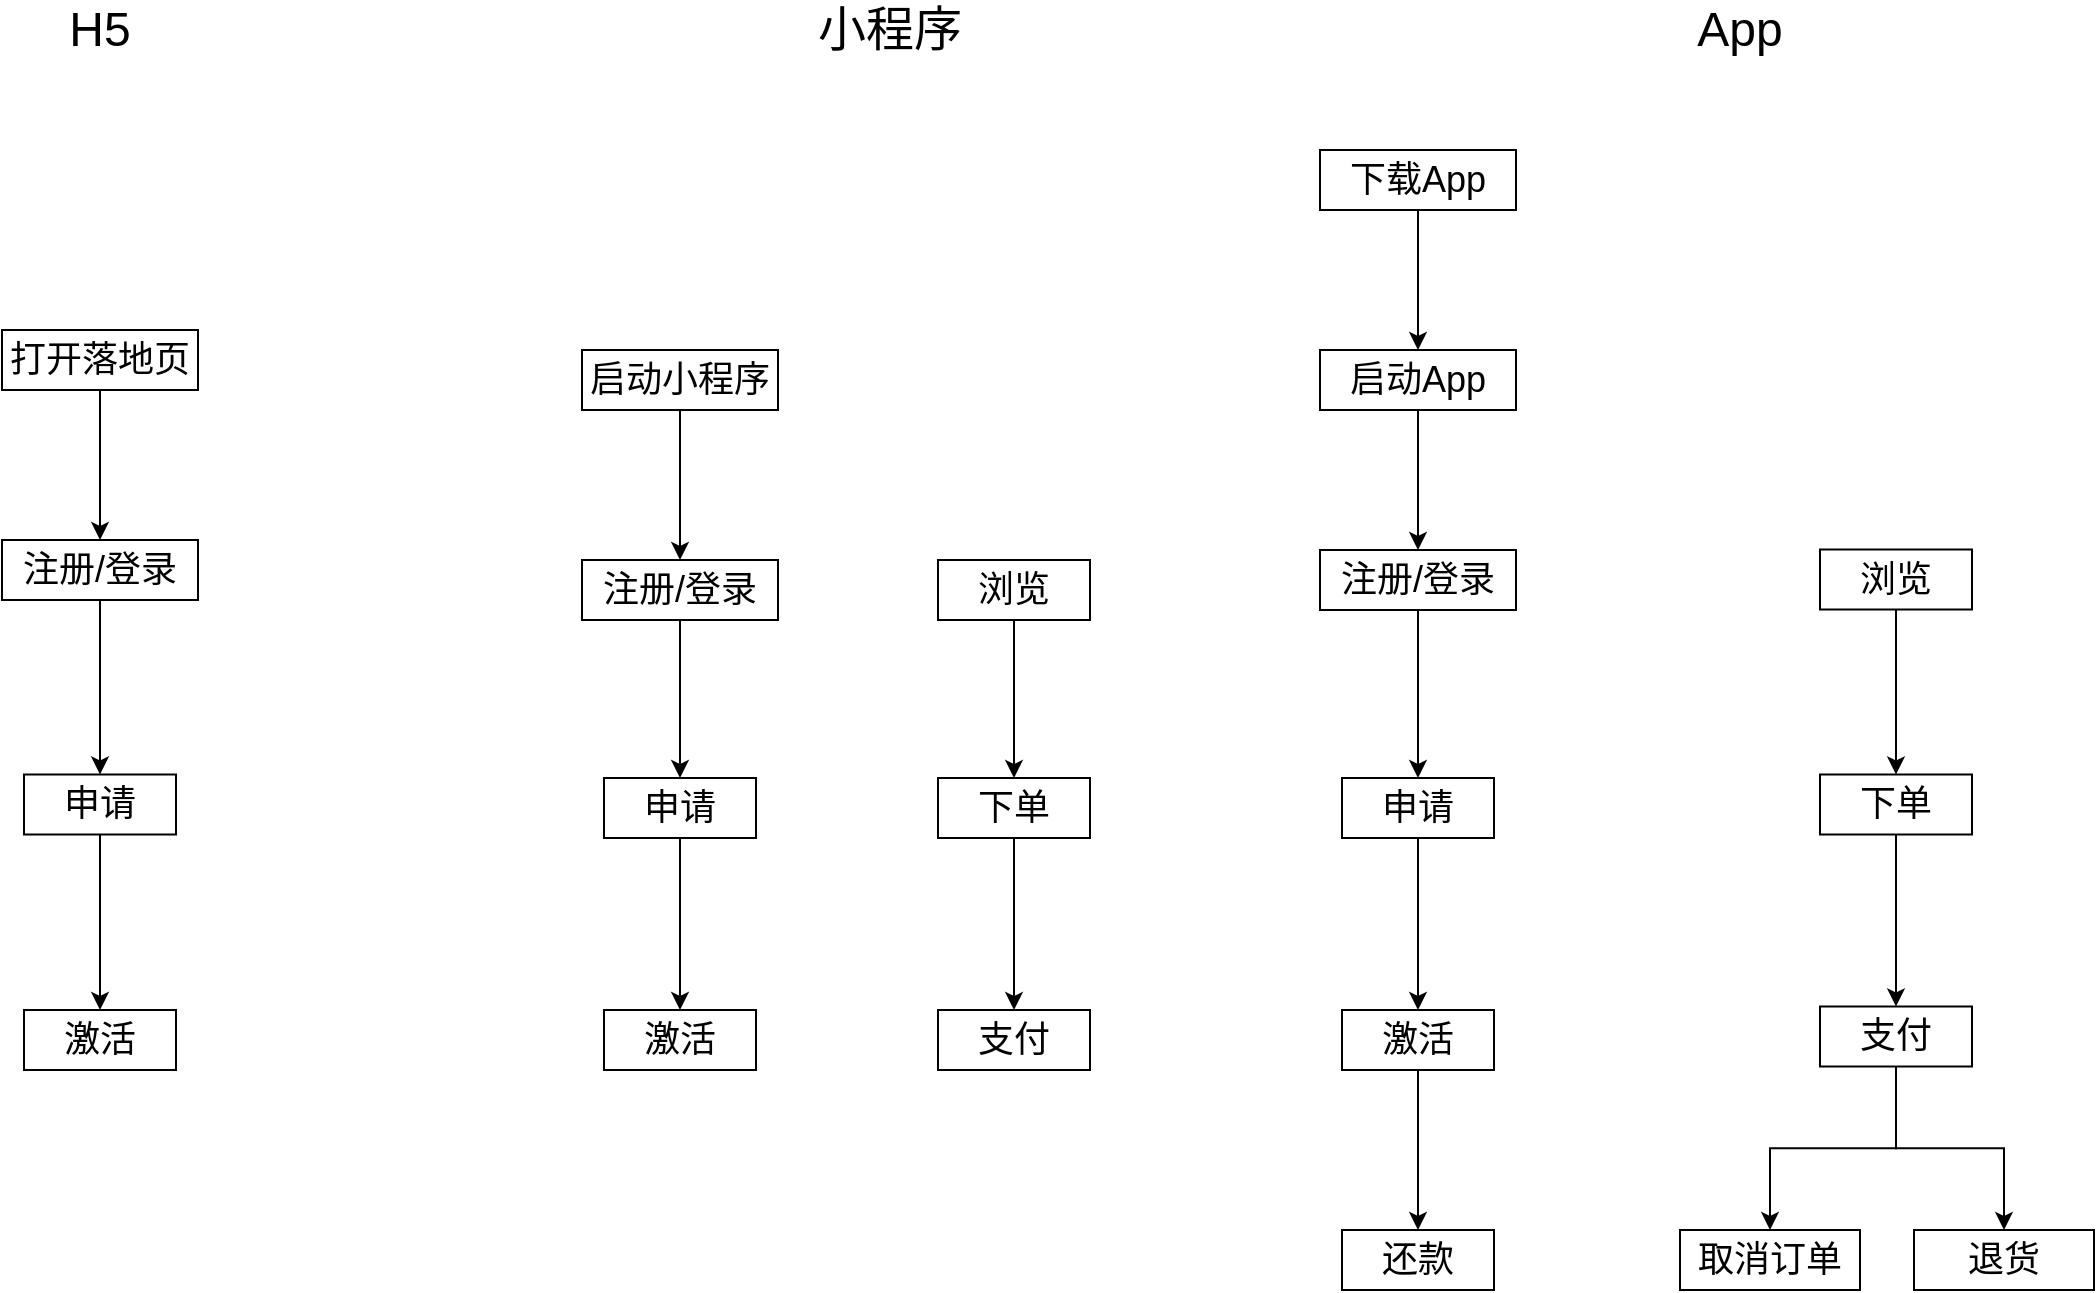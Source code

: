 <mxfile version="14.7.6" type="github">
  <diagram id="V0y6-ZIerVBITiBBVvoy" name="第 1 页">
    <mxGraphModel dx="1547" dy="944" grid="1" gridSize="10" guides="1" tooltips="1" connect="1" arrows="1" fold="1" page="1" pageScale="1" pageWidth="1169" pageHeight="827" math="0" shadow="0">
      <root>
        <mxCell id="0" />
        <mxCell id="1" parent="0" />
        <mxCell id="1jX2YD6o8cLYHH1xQEam-34" style="edgeStyle=orthogonalEdgeStyle;rounded=0;orthogonalLoop=1;jettySize=auto;html=1;entryX=0.5;entryY=0;entryDx=0;entryDy=0;" edge="1" parent="1" source="1jX2YD6o8cLYHH1xQEam-1" target="1jX2YD6o8cLYHH1xQEam-9">
          <mxGeometry relative="1" as="geometry" />
        </mxCell>
        <mxCell id="1jX2YD6o8cLYHH1xQEam-1" value="&lt;font style=&quot;font-size: 18px&quot;&gt;注册/登录&lt;/font&gt;" style="rounded=0;whiteSpace=wrap;html=1;" vertex="1" parent="1">
          <mxGeometry x="61" y="355" width="98" height="30" as="geometry" />
        </mxCell>
        <mxCell id="1jX2YD6o8cLYHH1xQEam-6" value="&lt;font style=&quot;font-size: 24px&quot;&gt;H5&lt;/font&gt;" style="text;html=1;strokeColor=none;fillColor=none;align=center;verticalAlign=middle;whiteSpace=wrap;rounded=0;direction=west;" vertex="1" parent="1">
          <mxGeometry x="90" y="90" width="40" height="20" as="geometry" />
        </mxCell>
        <mxCell id="1jX2YD6o8cLYHH1xQEam-7" value="&lt;span style=&quot;font-size: 24px&quot;&gt;小程序&lt;/span&gt;" style="text;html=1;strokeColor=none;fillColor=none;align=center;verticalAlign=middle;whiteSpace=wrap;rounded=0;direction=west;" vertex="1" parent="1">
          <mxGeometry x="460" y="90" width="90" height="20" as="geometry" />
        </mxCell>
        <mxCell id="1jX2YD6o8cLYHH1xQEam-8" value="&lt;font style=&quot;font-size: 24px&quot;&gt;App&lt;/font&gt;" style="text;html=1;strokeColor=none;fillColor=none;align=center;verticalAlign=middle;whiteSpace=wrap;rounded=0;direction=west;" vertex="1" parent="1">
          <mxGeometry x="910" y="90" width="40" height="20" as="geometry" />
        </mxCell>
        <mxCell id="1jX2YD6o8cLYHH1xQEam-35" style="edgeStyle=orthogonalEdgeStyle;rounded=0;orthogonalLoop=1;jettySize=auto;html=1;entryX=0.5;entryY=0;entryDx=0;entryDy=0;" edge="1" parent="1" source="1jX2YD6o8cLYHH1xQEam-9" target="1jX2YD6o8cLYHH1xQEam-10">
          <mxGeometry relative="1" as="geometry" />
        </mxCell>
        <mxCell id="1jX2YD6o8cLYHH1xQEam-9" value="&lt;font style=&quot;font-size: 18px&quot;&gt;申请&lt;/font&gt;" style="rounded=0;whiteSpace=wrap;html=1;" vertex="1" parent="1">
          <mxGeometry x="72" y="472.25" width="76" height="30" as="geometry" />
        </mxCell>
        <mxCell id="1jX2YD6o8cLYHH1xQEam-10" value="&lt;font style=&quot;font-size: 18px&quot;&gt;激活&lt;/font&gt;" style="rounded=0;whiteSpace=wrap;html=1;" vertex="1" parent="1">
          <mxGeometry x="72" y="590" width="76" height="30" as="geometry" />
        </mxCell>
        <mxCell id="1jX2YD6o8cLYHH1xQEam-37" style="edgeStyle=orthogonalEdgeStyle;rounded=0;orthogonalLoop=1;jettySize=auto;html=1;exitX=0.5;exitY=1;exitDx=0;exitDy=0;entryX=0.5;entryY=0;entryDx=0;entryDy=0;" edge="1" parent="1" source="1jX2YD6o8cLYHH1xQEam-12" target="1jX2YD6o8cLYHH1xQEam-13">
          <mxGeometry relative="1" as="geometry" />
        </mxCell>
        <mxCell id="1jX2YD6o8cLYHH1xQEam-12" value="&lt;font style=&quot;font-size: 18px&quot;&gt;注册/登录&lt;/font&gt;" style="rounded=0;whiteSpace=wrap;html=1;" vertex="1" parent="1">
          <mxGeometry x="351" y="365" width="98" height="30" as="geometry" />
        </mxCell>
        <mxCell id="1jX2YD6o8cLYHH1xQEam-38" style="edgeStyle=orthogonalEdgeStyle;rounded=0;orthogonalLoop=1;jettySize=auto;html=1;entryX=0.5;entryY=0;entryDx=0;entryDy=0;" edge="1" parent="1" source="1jX2YD6o8cLYHH1xQEam-13" target="1jX2YD6o8cLYHH1xQEam-14">
          <mxGeometry relative="1" as="geometry" />
        </mxCell>
        <mxCell id="1jX2YD6o8cLYHH1xQEam-13" value="&lt;font style=&quot;font-size: 18px&quot;&gt;申请&lt;/font&gt;" style="rounded=0;whiteSpace=wrap;html=1;" vertex="1" parent="1">
          <mxGeometry x="362" y="474" width="76" height="30" as="geometry" />
        </mxCell>
        <mxCell id="1jX2YD6o8cLYHH1xQEam-14" value="&lt;font style=&quot;font-size: 18px&quot;&gt;激活&lt;/font&gt;" style="rounded=0;whiteSpace=wrap;html=1;" vertex="1" parent="1">
          <mxGeometry x="362" y="590" width="76" height="30" as="geometry" />
        </mxCell>
        <mxCell id="1jX2YD6o8cLYHH1xQEam-39" style="edgeStyle=orthogonalEdgeStyle;rounded=0;orthogonalLoop=1;jettySize=auto;html=1;entryX=0.5;entryY=0;entryDx=0;entryDy=0;" edge="1" parent="1" source="1jX2YD6o8cLYHH1xQEam-15" target="1jX2YD6o8cLYHH1xQEam-16">
          <mxGeometry relative="1" as="geometry" />
        </mxCell>
        <mxCell id="1jX2YD6o8cLYHH1xQEam-15" value="&lt;font style=&quot;font-size: 18px&quot;&gt;浏览&lt;br&gt;&lt;/font&gt;" style="rounded=0;whiteSpace=wrap;html=1;" vertex="1" parent="1">
          <mxGeometry x="529" y="365" width="76" height="30" as="geometry" />
        </mxCell>
        <mxCell id="1jX2YD6o8cLYHH1xQEam-40" style="edgeStyle=orthogonalEdgeStyle;rounded=0;orthogonalLoop=1;jettySize=auto;html=1;" edge="1" parent="1" source="1jX2YD6o8cLYHH1xQEam-16" target="1jX2YD6o8cLYHH1xQEam-17">
          <mxGeometry relative="1" as="geometry" />
        </mxCell>
        <mxCell id="1jX2YD6o8cLYHH1xQEam-16" value="&lt;font style=&quot;font-size: 18px&quot;&gt;下单&lt;br&gt;&lt;/font&gt;" style="rounded=0;whiteSpace=wrap;html=1;" vertex="1" parent="1">
          <mxGeometry x="529" y="474" width="76" height="30" as="geometry" />
        </mxCell>
        <mxCell id="1jX2YD6o8cLYHH1xQEam-17" value="&lt;font style=&quot;font-size: 18px&quot;&gt;支付&lt;br&gt;&lt;/font&gt;" style="rounded=0;whiteSpace=wrap;html=1;" vertex="1" parent="1">
          <mxGeometry x="529" y="590" width="76" height="30" as="geometry" />
        </mxCell>
        <mxCell id="1jX2YD6o8cLYHH1xQEam-45" style="edgeStyle=orthogonalEdgeStyle;rounded=0;orthogonalLoop=1;jettySize=auto;html=1;" edge="1" parent="1" source="1jX2YD6o8cLYHH1xQEam-19" target="1jX2YD6o8cLYHH1xQEam-22">
          <mxGeometry relative="1" as="geometry" />
        </mxCell>
        <mxCell id="1jX2YD6o8cLYHH1xQEam-19" value="&lt;font style=&quot;font-size: 18px&quot;&gt;激活&lt;/font&gt;" style="rounded=0;whiteSpace=wrap;html=1;" vertex="1" parent="1">
          <mxGeometry x="731" y="590" width="76" height="30" as="geometry" />
        </mxCell>
        <mxCell id="1jX2YD6o8cLYHH1xQEam-43" style="edgeStyle=orthogonalEdgeStyle;rounded=0;orthogonalLoop=1;jettySize=auto;html=1;entryX=0.5;entryY=0;entryDx=0;entryDy=0;" edge="1" parent="1" source="1jX2YD6o8cLYHH1xQEam-20" target="1jX2YD6o8cLYHH1xQEam-21">
          <mxGeometry relative="1" as="geometry" />
        </mxCell>
        <mxCell id="1jX2YD6o8cLYHH1xQEam-20" value="&lt;font style=&quot;font-size: 18px&quot;&gt;注册/登录&lt;/font&gt;" style="rounded=0;whiteSpace=wrap;html=1;" vertex="1" parent="1">
          <mxGeometry x="720" y="360" width="98" height="30" as="geometry" />
        </mxCell>
        <mxCell id="1jX2YD6o8cLYHH1xQEam-44" style="edgeStyle=orthogonalEdgeStyle;rounded=0;orthogonalLoop=1;jettySize=auto;html=1;" edge="1" parent="1" source="1jX2YD6o8cLYHH1xQEam-21" target="1jX2YD6o8cLYHH1xQEam-19">
          <mxGeometry relative="1" as="geometry" />
        </mxCell>
        <mxCell id="1jX2YD6o8cLYHH1xQEam-21" value="&lt;font style=&quot;font-size: 18px&quot;&gt;申请&lt;/font&gt;" style="rounded=0;whiteSpace=wrap;html=1;" vertex="1" parent="1">
          <mxGeometry x="731" y="474" width="76" height="30" as="geometry" />
        </mxCell>
        <mxCell id="1jX2YD6o8cLYHH1xQEam-22" value="&lt;span style=&quot;font-size: 18px&quot;&gt;还款&lt;/span&gt;" style="rounded=0;whiteSpace=wrap;html=1;" vertex="1" parent="1">
          <mxGeometry x="731" y="700" width="76" height="30" as="geometry" />
        </mxCell>
        <mxCell id="1jX2YD6o8cLYHH1xQEam-42" style="edgeStyle=orthogonalEdgeStyle;rounded=0;orthogonalLoop=1;jettySize=auto;html=1;entryX=0.5;entryY=0;entryDx=0;entryDy=0;" edge="1" parent="1" source="1jX2YD6o8cLYHH1xQEam-23" target="1jX2YD6o8cLYHH1xQEam-20">
          <mxGeometry relative="1" as="geometry" />
        </mxCell>
        <mxCell id="1jX2YD6o8cLYHH1xQEam-23" value="&lt;font style=&quot;font-size: 18px&quot;&gt;启动App&lt;/font&gt;" style="rounded=0;whiteSpace=wrap;html=1;" vertex="1" parent="1">
          <mxGeometry x="720" y="260" width="98" height="30" as="geometry" />
        </mxCell>
        <mxCell id="1jX2YD6o8cLYHH1xQEam-36" style="edgeStyle=orthogonalEdgeStyle;rounded=0;orthogonalLoop=1;jettySize=auto;html=1;entryX=0.5;entryY=0;entryDx=0;entryDy=0;" edge="1" parent="1" source="1jX2YD6o8cLYHH1xQEam-24" target="1jX2YD6o8cLYHH1xQEam-12">
          <mxGeometry relative="1" as="geometry" />
        </mxCell>
        <mxCell id="1jX2YD6o8cLYHH1xQEam-24" value="&lt;span style=&quot;font-size: 18px&quot;&gt;启动小程序&lt;/span&gt;" style="rounded=0;whiteSpace=wrap;html=1;" vertex="1" parent="1">
          <mxGeometry x="351" y="260" width="98" height="30" as="geometry" />
        </mxCell>
        <mxCell id="1jX2YD6o8cLYHH1xQEam-33" style="edgeStyle=orthogonalEdgeStyle;rounded=0;orthogonalLoop=1;jettySize=auto;html=1;" edge="1" parent="1" source="1jX2YD6o8cLYHH1xQEam-27" target="1jX2YD6o8cLYHH1xQEam-1">
          <mxGeometry relative="1" as="geometry" />
        </mxCell>
        <mxCell id="1jX2YD6o8cLYHH1xQEam-27" value="&lt;font style=&quot;font-size: 18px&quot;&gt;打开落地页&lt;/font&gt;" style="rounded=0;whiteSpace=wrap;html=1;" vertex="1" parent="1">
          <mxGeometry x="61" y="250" width="98" height="30" as="geometry" />
        </mxCell>
        <mxCell id="1jX2YD6o8cLYHH1xQEam-41" style="edgeStyle=orthogonalEdgeStyle;rounded=0;orthogonalLoop=1;jettySize=auto;html=1;entryX=0.5;entryY=0;entryDx=0;entryDy=0;" edge="1" parent="1" source="1jX2YD6o8cLYHH1xQEam-28" target="1jX2YD6o8cLYHH1xQEam-23">
          <mxGeometry relative="1" as="geometry" />
        </mxCell>
        <mxCell id="1jX2YD6o8cLYHH1xQEam-28" value="&lt;font style=&quot;font-size: 18px&quot;&gt;下载App&lt;/font&gt;" style="rounded=0;whiteSpace=wrap;html=1;" vertex="1" parent="1">
          <mxGeometry x="720" y="160" width="98" height="30" as="geometry" />
        </mxCell>
        <mxCell id="1jX2YD6o8cLYHH1xQEam-46" style="edgeStyle=orthogonalEdgeStyle;rounded=0;orthogonalLoop=1;jettySize=auto;html=1;entryX=0.5;entryY=0;entryDx=0;entryDy=0;" edge="1" parent="1" source="1jX2YD6o8cLYHH1xQEam-29" target="1jX2YD6o8cLYHH1xQEam-30">
          <mxGeometry relative="1" as="geometry" />
        </mxCell>
        <mxCell id="1jX2YD6o8cLYHH1xQEam-29" value="&lt;font style=&quot;font-size: 18px&quot;&gt;浏览&lt;br&gt;&lt;/font&gt;" style="rounded=0;whiteSpace=wrap;html=1;" vertex="1" parent="1">
          <mxGeometry x="970" y="359.75" width="76" height="30" as="geometry" />
        </mxCell>
        <mxCell id="1jX2YD6o8cLYHH1xQEam-47" style="edgeStyle=orthogonalEdgeStyle;rounded=0;orthogonalLoop=1;jettySize=auto;html=1;" edge="1" parent="1" source="1jX2YD6o8cLYHH1xQEam-30" target="1jX2YD6o8cLYHH1xQEam-31">
          <mxGeometry relative="1" as="geometry" />
        </mxCell>
        <mxCell id="1jX2YD6o8cLYHH1xQEam-30" value="&lt;font style=&quot;font-size: 18px&quot;&gt;下单&lt;br&gt;&lt;/font&gt;" style="rounded=0;whiteSpace=wrap;html=1;" vertex="1" parent="1">
          <mxGeometry x="970" y="472.25" width="76" height="30" as="geometry" />
        </mxCell>
        <mxCell id="1jX2YD6o8cLYHH1xQEam-48" style="edgeStyle=orthogonalEdgeStyle;rounded=0;orthogonalLoop=1;jettySize=auto;html=1;entryX=0.5;entryY=0;entryDx=0;entryDy=0;" edge="1" parent="1" source="1jX2YD6o8cLYHH1xQEam-31" target="1jX2YD6o8cLYHH1xQEam-32">
          <mxGeometry relative="1" as="geometry" />
        </mxCell>
        <mxCell id="1jX2YD6o8cLYHH1xQEam-51" style="edgeStyle=orthogonalEdgeStyle;rounded=0;orthogonalLoop=1;jettySize=auto;html=1;entryX=0.5;entryY=0;entryDx=0;entryDy=0;" edge="1" parent="1" source="1jX2YD6o8cLYHH1xQEam-31" target="1jX2YD6o8cLYHH1xQEam-50">
          <mxGeometry relative="1" as="geometry" />
        </mxCell>
        <mxCell id="1jX2YD6o8cLYHH1xQEam-31" value="&lt;font style=&quot;font-size: 18px&quot;&gt;支付&lt;br&gt;&lt;/font&gt;" style="rounded=0;whiteSpace=wrap;html=1;" vertex="1" parent="1">
          <mxGeometry x="970" y="588.25" width="76" height="30" as="geometry" />
        </mxCell>
        <mxCell id="1jX2YD6o8cLYHH1xQEam-32" value="&lt;font style=&quot;font-size: 18px&quot;&gt;取消订单&lt;br&gt;&lt;/font&gt;" style="rounded=0;whiteSpace=wrap;html=1;" vertex="1" parent="1">
          <mxGeometry x="900" y="700" width="90" height="30" as="geometry" />
        </mxCell>
        <mxCell id="1jX2YD6o8cLYHH1xQEam-50" value="&lt;font style=&quot;font-size: 18px&quot;&gt;退货&lt;br&gt;&lt;/font&gt;" style="rounded=0;whiteSpace=wrap;html=1;" vertex="1" parent="1">
          <mxGeometry x="1017" y="700" width="90" height="30" as="geometry" />
        </mxCell>
      </root>
    </mxGraphModel>
  </diagram>
</mxfile>
